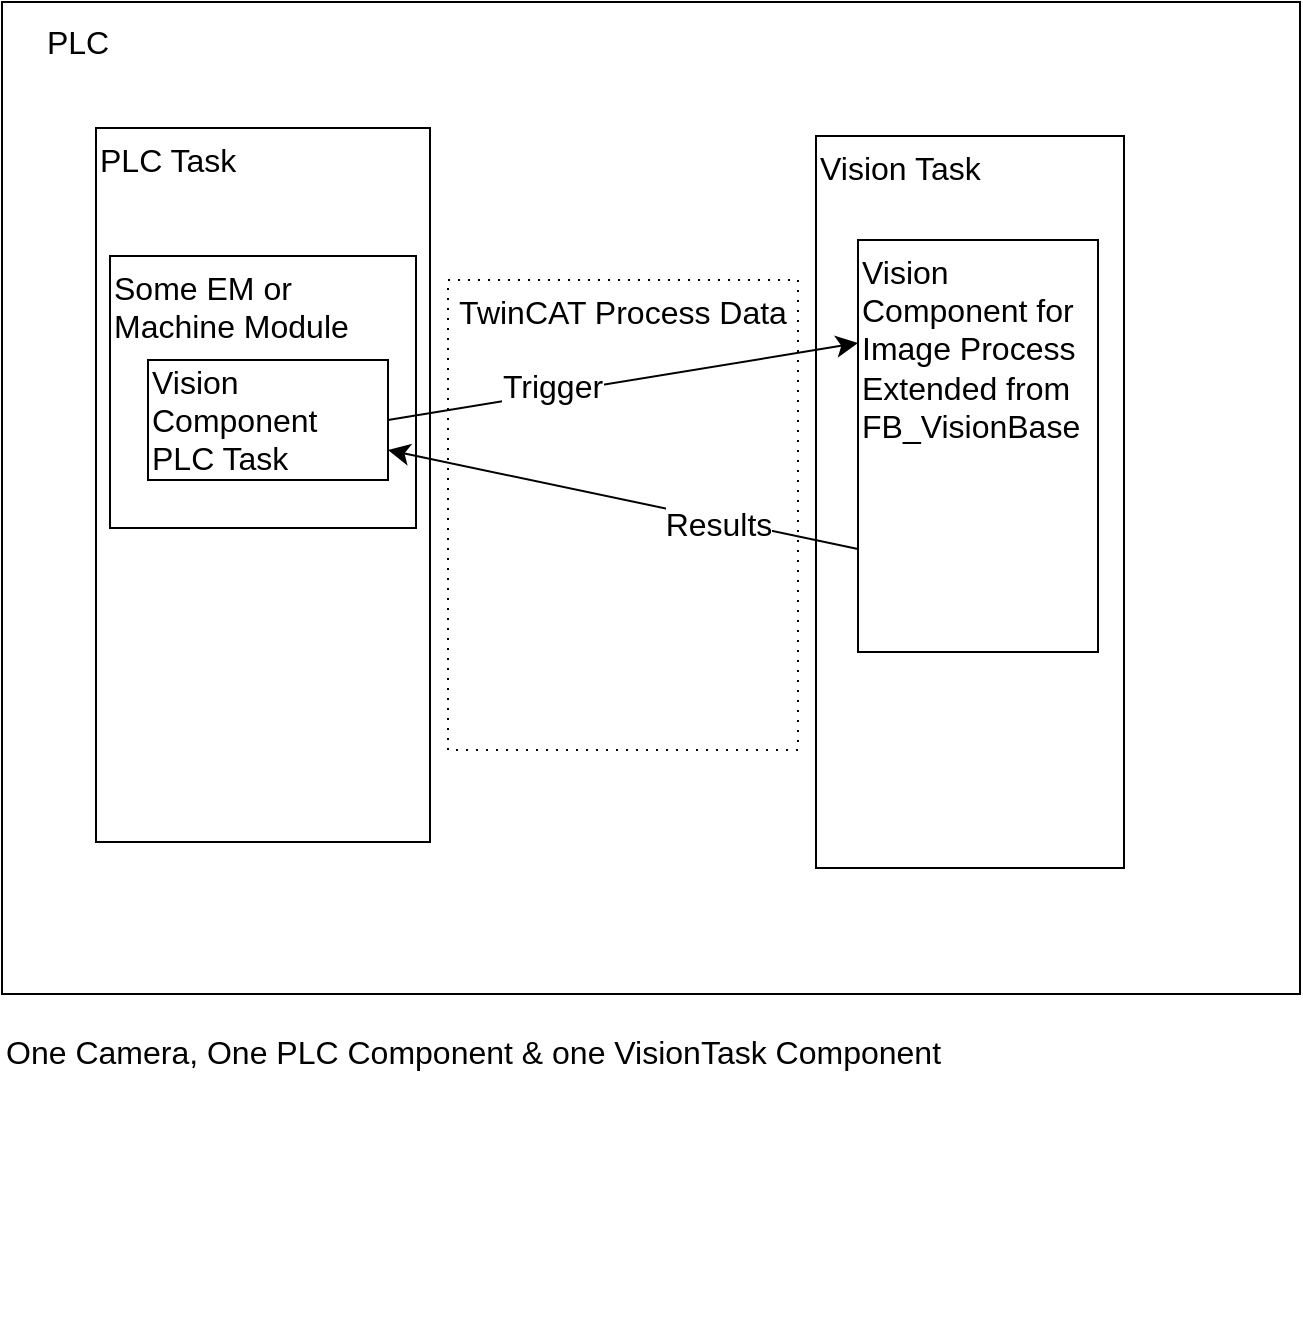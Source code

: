 <mxfile version="21.6.5" type="device" pages="3">
  <diagram name="Page-1" id="G1h-hna9NTbcmUlU7BuT">
    <mxGraphModel dx="1818" dy="1397" grid="0" gridSize="10" guides="1" tooltips="1" connect="1" arrows="1" fold="1" page="0" pageScale="1" pageWidth="1100" pageHeight="850" math="0" shadow="0">
      <root>
        <mxCell id="0" />
        <mxCell id="1" parent="0" />
        <mxCell id="3M7Ev9A3lRglvP-CGK-n-1" value="" style="rounded=0;whiteSpace=wrap;html=1;fontSize=16;" parent="1" vertex="1">
          <mxGeometry x="-387" y="-125" width="649" height="496" as="geometry" />
        </mxCell>
        <mxCell id="3M7Ev9A3lRglvP-CGK-n-13" value="TwinCAT Process Data" style="rounded=0;whiteSpace=wrap;html=1;fontSize=16;verticalAlign=top;dashed=1;dashPattern=1 4;" parent="1" vertex="1">
          <mxGeometry x="-164" y="14" width="175" height="235" as="geometry" />
        </mxCell>
        <mxCell id="3M7Ev9A3lRglvP-CGK-n-2" value="PLC" style="text;html=1;strokeColor=none;fillColor=none;align=center;verticalAlign=middle;whiteSpace=wrap;rounded=0;fontSize=16;" parent="1" vertex="1">
          <mxGeometry x="-379" y="-120" width="60" height="30" as="geometry" />
        </mxCell>
        <mxCell id="3M7Ev9A3lRglvP-CGK-n-3" value="PLC Task" style="rounded=0;whiteSpace=wrap;html=1;fontSize=16;align=left;verticalAlign=top;" parent="1" vertex="1">
          <mxGeometry x="-340" y="-62" width="167" height="357" as="geometry" />
        </mxCell>
        <mxCell id="3M7Ev9A3lRglvP-CGK-n-4" value="Vision Task" style="rounded=0;whiteSpace=wrap;html=1;fontSize=16;align=left;verticalAlign=top;" parent="1" vertex="1">
          <mxGeometry x="20" y="-58" width="154" height="366" as="geometry" />
        </mxCell>
        <mxCell id="3M7Ev9A3lRglvP-CGK-n-6" value="Vision Component for&amp;nbsp; Image Process Extended from FB_VisionBase" style="rounded=0;whiteSpace=wrap;html=1;fontSize=16;verticalAlign=top;align=left;" parent="1" vertex="1">
          <mxGeometry x="41" y="-6" width="120" height="206" as="geometry" />
        </mxCell>
        <mxCell id="3M7Ev9A3lRglvP-CGK-n-11" value="Some EM or Machine Module" style="rounded=0;whiteSpace=wrap;html=1;fontSize=16;align=left;verticalAlign=top;" parent="1" vertex="1">
          <mxGeometry x="-333" y="2" width="153" height="136" as="geometry" />
        </mxCell>
        <mxCell id="3M7Ev9A3lRglvP-CGK-n-5" value="Vision Component PLC Task" style="rounded=0;whiteSpace=wrap;html=1;fontSize=16;align=left;" parent="1" vertex="1">
          <mxGeometry x="-314" y="54" width="120" height="60" as="geometry" />
        </mxCell>
        <mxCell id="3M7Ev9A3lRglvP-CGK-n-7" value="" style="endArrow=classic;html=1;rounded=0;fontSize=12;startSize=8;endSize=8;curved=1;entryX=0;entryY=0.25;entryDx=0;entryDy=0;exitX=1;exitY=0.5;exitDx=0;exitDy=0;" parent="1" source="3M7Ev9A3lRglvP-CGK-n-5" target="3M7Ev9A3lRglvP-CGK-n-6" edge="1">
          <mxGeometry width="50" height="50" relative="1" as="geometry">
            <mxPoint x="-194" y="161" as="sourcePoint" />
            <mxPoint x="-144" y="111" as="targetPoint" />
          </mxGeometry>
        </mxCell>
        <mxCell id="3M7Ev9A3lRglvP-CGK-n-8" value="Trigger" style="edgeLabel;html=1;align=center;verticalAlign=middle;resizable=0;points=[];fontSize=16;" parent="3M7Ev9A3lRglvP-CGK-n-7" vertex="1" connectable="0">
          <mxGeometry x="-0.303" y="4" relative="1" as="geometry">
            <mxPoint as="offset" />
          </mxGeometry>
        </mxCell>
        <mxCell id="3M7Ev9A3lRglvP-CGK-n-9" value="" style="endArrow=classic;html=1;rounded=0;fontSize=12;startSize=8;endSize=8;curved=1;entryX=1;entryY=0.75;entryDx=0;entryDy=0;exitX=0;exitY=0.75;exitDx=0;exitDy=0;" parent="1" source="3M7Ev9A3lRglvP-CGK-n-6" target="3M7Ev9A3lRglvP-CGK-n-5" edge="1">
          <mxGeometry width="50" height="50" relative="1" as="geometry">
            <mxPoint x="-120" y="186" as="sourcePoint" />
            <mxPoint x="-70" y="136" as="targetPoint" />
          </mxGeometry>
        </mxCell>
        <mxCell id="3M7Ev9A3lRglvP-CGK-n-10" value="Results" style="edgeLabel;html=1;align=center;verticalAlign=middle;resizable=0;points=[];fontSize=16;" parent="3M7Ev9A3lRglvP-CGK-n-9" vertex="1" connectable="0">
          <mxGeometry x="-0.409" y="2" relative="1" as="geometry">
            <mxPoint as="offset" />
          </mxGeometry>
        </mxCell>
        <mxCell id="OXF6YxTENA27pm0VMFSe-1" value="One Camera, One PLC Component &amp;amp; one VisionTask Component" style="text;html=1;strokeColor=none;fillColor=none;align=left;verticalAlign=top;whiteSpace=wrap;rounded=0;fontSize=16;" vertex="1" parent="1">
          <mxGeometry x="-387" y="384" width="648" height="152" as="geometry" />
        </mxCell>
      </root>
    </mxGraphModel>
  </diagram>
  <diagram id="smTE3Ryfd20SON-I22SQ" name="Page-2">
    <mxGraphModel dx="1818" dy="1397" grid="0" gridSize="10" guides="1" tooltips="1" connect="1" arrows="1" fold="1" page="0" pageScale="1" pageWidth="1100" pageHeight="850" math="0" shadow="0">
      <root>
        <mxCell id="0" />
        <mxCell id="1" parent="0" />
        <mxCell id="oglh7Q0ibeI7e2zwoUav-1" value="" style="rounded=0;whiteSpace=wrap;html=1;fontSize=16;" vertex="1" parent="1">
          <mxGeometry x="-377" y="-115" width="615" height="739" as="geometry" />
        </mxCell>
        <mxCell id="oglh7Q0ibeI7e2zwoUav-4" value="PLC Task" style="rounded=0;whiteSpace=wrap;html=1;fontSize=16;align=left;verticalAlign=top;" vertex="1" parent="1">
          <mxGeometry x="-330" y="-52" width="167" height="587" as="geometry" />
        </mxCell>
        <mxCell id="KF7a9DWUhPTQ8zXakweV-1" value="" style="rounded=0;whiteSpace=wrap;html=1;fontSize=16;align=left;verticalAlign=top;" vertex="1" parent="1">
          <mxGeometry x="-323" y="277" width="153" height="176" as="geometry" />
        </mxCell>
        <mxCell id="oglh7Q0ibeI7e2zwoUav-2" value="TwinCAT Process Data" style="rounded=0;whiteSpace=wrap;html=1;fontSize=16;verticalAlign=top;dashed=1;dashPattern=1 4;" vertex="1" parent="1">
          <mxGeometry x="-154" y="24" width="175" height="142" as="geometry" />
        </mxCell>
        <mxCell id="oglh7Q0ibeI7e2zwoUav-3" value="PLC" style="text;html=1;strokeColor=none;fillColor=none;align=center;verticalAlign=middle;whiteSpace=wrap;rounded=0;fontSize=16;" vertex="1" parent="1">
          <mxGeometry x="-369" y="-110" width="60" height="30" as="geometry" />
        </mxCell>
        <mxCell id="oglh7Q0ibeI7e2zwoUav-5" value="Vision Task" style="rounded=0;whiteSpace=wrap;html=1;fontSize=16;align=left;verticalAlign=top;" vertex="1" parent="1">
          <mxGeometry x="30" y="-48" width="154" height="266" as="geometry" />
        </mxCell>
        <mxCell id="oglh7Q0ibeI7e2zwoUav-6" value="Vision Component for&amp;nbsp; Image Process Extended from FB_VisionBase" style="rounded=0;whiteSpace=wrap;html=1;fontSize=16;verticalAlign=top;align=left;" vertex="1" parent="1">
          <mxGeometry x="51" y="4" width="120" height="184" as="geometry" />
        </mxCell>
        <mxCell id="oglh7Q0ibeI7e2zwoUav-7" value="Some EM or Machine Module" style="rounded=0;whiteSpace=wrap;html=1;fontSize=16;align=left;verticalAlign=top;" vertex="1" parent="1">
          <mxGeometry x="-323" y="12" width="153" height="176" as="geometry" />
        </mxCell>
        <mxCell id="oglh7Q0ibeI7e2zwoUav-8" value="Vision Component PLC Task" style="rounded=0;whiteSpace=wrap;html=1;fontSize=16;align=left;" vertex="1" parent="1">
          <mxGeometry x="-304" y="64" width="120" height="60" as="geometry" />
        </mxCell>
        <mxCell id="oglh7Q0ibeI7e2zwoUav-9" value="" style="endArrow=classic;html=1;rounded=0;fontSize=12;startSize=8;endSize=8;curved=1;entryX=0;entryY=0.25;entryDx=0;entryDy=0;exitX=1;exitY=0.5;exitDx=0;exitDy=0;" edge="1" parent="1" source="oglh7Q0ibeI7e2zwoUav-8" target="oglh7Q0ibeI7e2zwoUav-6">
          <mxGeometry width="50" height="50" relative="1" as="geometry">
            <mxPoint x="-184" y="171" as="sourcePoint" />
            <mxPoint x="-134" y="121" as="targetPoint" />
          </mxGeometry>
        </mxCell>
        <mxCell id="oglh7Q0ibeI7e2zwoUav-10" value="Trigger" style="edgeLabel;html=1;align=center;verticalAlign=middle;resizable=0;points=[];fontSize=16;" vertex="1" connectable="0" parent="oglh7Q0ibeI7e2zwoUav-9">
          <mxGeometry x="-0.303" y="4" relative="1" as="geometry">
            <mxPoint as="offset" />
          </mxGeometry>
        </mxCell>
        <mxCell id="oglh7Q0ibeI7e2zwoUav-11" value="" style="endArrow=classic;html=1;rounded=0;fontSize=12;startSize=8;endSize=8;curved=1;entryX=1;entryY=0.75;entryDx=0;entryDy=0;exitX=0;exitY=0.75;exitDx=0;exitDy=0;" edge="1" parent="1" source="oglh7Q0ibeI7e2zwoUav-6" target="oglh7Q0ibeI7e2zwoUav-8">
          <mxGeometry width="50" height="50" relative="1" as="geometry">
            <mxPoint x="-110" y="196" as="sourcePoint" />
            <mxPoint x="-60" y="146" as="targetPoint" />
          </mxGeometry>
        </mxCell>
        <mxCell id="oglh7Q0ibeI7e2zwoUav-12" value="Results" style="edgeLabel;html=1;align=center;verticalAlign=middle;resizable=0;points=[];fontSize=16;" vertex="1" connectable="0" parent="oglh7Q0ibeI7e2zwoUav-11">
          <mxGeometry x="-0.409" y="2" relative="1" as="geometry">
            <mxPoint as="offset" />
          </mxGeometry>
        </mxCell>
        <mxCell id="oglh7Q0ibeI7e2zwoUav-15" style="edgeStyle=none;curved=1;rounded=0;orthogonalLoop=1;jettySize=auto;html=1;exitX=0.5;exitY=1;exitDx=0;exitDy=0;fontSize=12;startSize=8;endSize=8;" edge="1" parent="1" source="oglh7Q0ibeI7e2zwoUav-2" target="oglh7Q0ibeI7e2zwoUav-2">
          <mxGeometry relative="1" as="geometry" />
        </mxCell>
        <mxCell id="oglh7Q0ibeI7e2zwoUav-16" value="Vision Task 2" style="rounded=0;whiteSpace=wrap;html=1;fontSize=16;align=left;verticalAlign=top;" vertex="1" parent="1">
          <mxGeometry x="30" y="238" width="154" height="266" as="geometry" />
        </mxCell>
        <mxCell id="oglh7Q0ibeI7e2zwoUav-17" value="Vision Component for&amp;nbsp; Image Process Extended from FB_VisionBase" style="rounded=0;whiteSpace=wrap;html=1;fontSize=16;verticalAlign=top;align=left;" vertex="1" parent="1">
          <mxGeometry x="51" y="290" width="120" height="184" as="geometry" />
        </mxCell>
        <mxCell id="oglh7Q0ibeI7e2zwoUav-18" value="TwinCAT Process Data" style="rounded=0;whiteSpace=wrap;html=1;fontSize=16;verticalAlign=top;dashed=1;dashPattern=1 4;" vertex="1" parent="1">
          <mxGeometry x="-154" y="292" width="175" height="142" as="geometry" />
        </mxCell>
        <mxCell id="oglh7Q0ibeI7e2zwoUav-19" value="" style="endArrow=classic;html=1;rounded=0;fontSize=12;startSize=8;endSize=8;curved=1;entryX=0;entryY=0.25;entryDx=0;entryDy=0;exitX=1;exitY=0.5;exitDx=0;exitDy=0;" edge="1" parent="1">
          <mxGeometry width="50" height="50" relative="1" as="geometry">
            <mxPoint x="-184" y="362" as="sourcePoint" />
            <mxPoint x="51" y="318" as="targetPoint" />
          </mxGeometry>
        </mxCell>
        <mxCell id="oglh7Q0ibeI7e2zwoUav-20" value="Trigger" style="edgeLabel;html=1;align=center;verticalAlign=middle;resizable=0;points=[];fontSize=16;" vertex="1" connectable="0" parent="oglh7Q0ibeI7e2zwoUav-19">
          <mxGeometry x="-0.303" y="4" relative="1" as="geometry">
            <mxPoint as="offset" />
          </mxGeometry>
        </mxCell>
        <mxCell id="oglh7Q0ibeI7e2zwoUav-21" value="" style="endArrow=classic;html=1;rounded=0;fontSize=12;startSize=8;endSize=8;curved=1;entryX=1;entryY=0.75;entryDx=0;entryDy=0;exitX=0;exitY=0.75;exitDx=0;exitDy=0;" edge="1" parent="1">
          <mxGeometry width="50" height="50" relative="1" as="geometry">
            <mxPoint x="51" y="410" as="sourcePoint" />
            <mxPoint x="-184" y="377" as="targetPoint" />
          </mxGeometry>
        </mxCell>
        <mxCell id="oglh7Q0ibeI7e2zwoUav-22" value="Results" style="edgeLabel;html=1;align=center;verticalAlign=middle;resizable=0;points=[];fontSize=16;" vertex="1" connectable="0" parent="oglh7Q0ibeI7e2zwoUav-21">
          <mxGeometry x="-0.409" y="2" relative="1" as="geometry">
            <mxPoint as="offset" />
          </mxGeometry>
        </mxCell>
        <mxCell id="oglh7Q0ibeI7e2zwoUav-23" style="edgeStyle=none;curved=1;rounded=0;orthogonalLoop=1;jettySize=auto;html=1;exitX=0.5;exitY=1;exitDx=0;exitDy=0;fontSize=12;startSize=8;endSize=8;" edge="1" parent="1" source="oglh7Q0ibeI7e2zwoUav-18" target="oglh7Q0ibeI7e2zwoUav-18">
          <mxGeometry relative="1" as="geometry" />
        </mxCell>
        <mxCell id="oglh7Q0ibeI7e2zwoUav-24" value="Vision Component PLC Task" style="rounded=0;whiteSpace=wrap;html=1;fontSize=16;align=left;" vertex="1" parent="1">
          <mxGeometry x="-304" y="345" width="120" height="60" as="geometry" />
        </mxCell>
        <mxCell id="O-pSI3zKJ3zeyOcXx3Hx-1" value="Two Cameras, Two PLC, Two Vision Tasks.&amp;nbsp; Two Vision camera component.&amp;nbsp; Images done at same time" style="text;html=1;strokeColor=none;fillColor=none;align=left;verticalAlign=top;whiteSpace=wrap;rounded=0;fontSize=16;" vertex="1" parent="1">
          <mxGeometry x="-387" y="619" width="648" height="152" as="geometry" />
        </mxCell>
      </root>
    </mxGraphModel>
  </diagram>
  <diagram id="_L5ipHQ7DcIYwNtsypD1" name="Page-3">
    <mxGraphModel dx="1818" dy="1397" grid="0" gridSize="10" guides="1" tooltips="1" connect="1" arrows="1" fold="1" page="0" pageScale="1" pageWidth="1100" pageHeight="850" math="0" shadow="0">
      <root>
        <mxCell id="0" />
        <mxCell id="1" parent="0" />
        <mxCell id="Evx5I12jvzQqJ53dK1_B-1" value="" style="rounded=0;whiteSpace=wrap;html=1;fontSize=16;" vertex="1" parent="1">
          <mxGeometry x="-387" y="-125" width="649" height="739" as="geometry" />
        </mxCell>
        <mxCell id="Evx5I12jvzQqJ53dK1_B-2" value="TwinCAT Process Data" style="rounded=0;whiteSpace=wrap;html=1;fontSize=16;verticalAlign=top;dashed=1;dashPattern=1 4;" vertex="1" parent="1">
          <mxGeometry x="-164" y="14" width="175" height="127" as="geometry" />
        </mxCell>
        <mxCell id="Evx5I12jvzQqJ53dK1_B-3" value="PLC" style="text;html=1;strokeColor=none;fillColor=none;align=center;verticalAlign=middle;whiteSpace=wrap;rounded=0;fontSize=16;" vertex="1" parent="1">
          <mxGeometry x="-379" y="-120" width="60" height="30" as="geometry" />
        </mxCell>
        <mxCell id="Evx5I12jvzQqJ53dK1_B-4" value="PLC Task" style="rounded=0;whiteSpace=wrap;html=1;fontSize=16;align=left;verticalAlign=top;" vertex="1" parent="1">
          <mxGeometry x="-340" y="-62" width="167" height="587" as="geometry" />
        </mxCell>
        <mxCell id="Evx5I12jvzQqJ53dK1_B-5" value="Vision Task" style="rounded=0;whiteSpace=wrap;html=1;fontSize=16;align=left;verticalAlign=top;" vertex="1" parent="1">
          <mxGeometry x="20" y="-58" width="154" height="587" as="geometry" />
        </mxCell>
        <mxCell id="Evx5I12jvzQqJ53dK1_B-6" value="Vision Component for&amp;nbsp; Image Process Extended from FB_VisionBase" style="rounded=0;whiteSpace=wrap;html=1;fontSize=16;verticalAlign=top;align=left;" vertex="1" parent="1">
          <mxGeometry x="41" y="-6" width="120" height="164" as="geometry" />
        </mxCell>
        <mxCell id="Evx5I12jvzQqJ53dK1_B-7" value="Some EM or Machine Module" style="rounded=0;whiteSpace=wrap;html=1;fontSize=16;align=left;verticalAlign=top;" vertex="1" parent="1">
          <mxGeometry x="-333" y="2" width="153" height="171" as="geometry" />
        </mxCell>
        <mxCell id="Evx5I12jvzQqJ53dK1_B-8" value="Vision Component PLC Task" style="rounded=0;whiteSpace=wrap;html=1;fontSize=16;align=left;" vertex="1" parent="1">
          <mxGeometry x="-314" y="54" width="120" height="91" as="geometry" />
        </mxCell>
        <mxCell id="Evx5I12jvzQqJ53dK1_B-9" value="" style="endArrow=classic;html=1;rounded=0;fontSize=12;startSize=8;endSize=8;curved=1;entryX=0;entryY=0.25;entryDx=0;entryDy=0;exitX=1;exitY=0.25;exitDx=0;exitDy=0;" edge="1" parent="1" source="Evx5I12jvzQqJ53dK1_B-8" target="Evx5I12jvzQqJ53dK1_B-6">
          <mxGeometry width="50" height="50" relative="1" as="geometry">
            <mxPoint x="-194" y="161" as="sourcePoint" />
            <mxPoint x="-144" y="111" as="targetPoint" />
          </mxGeometry>
        </mxCell>
        <mxCell id="Evx5I12jvzQqJ53dK1_B-10" value="Trigger" style="edgeLabel;html=1;align=center;verticalAlign=middle;resizable=0;points=[];fontSize=16;" vertex="1" connectable="0" parent="Evx5I12jvzQqJ53dK1_B-9">
          <mxGeometry x="-0.303" y="4" relative="1" as="geometry">
            <mxPoint as="offset" />
          </mxGeometry>
        </mxCell>
        <mxCell id="Evx5I12jvzQqJ53dK1_B-11" value="" style="endArrow=classic;html=1;rounded=0;fontSize=12;startSize=8;endSize=8;curved=1;exitX=0;exitY=0.75;exitDx=0;exitDy=0;entryX=1;entryY=0.25;entryDx=0;entryDy=0;" edge="1" parent="1" source="Evx5I12jvzQqJ53dK1_B-6" target="Evx5I12jvzQqJ53dK1_B-8">
          <mxGeometry width="50" height="50" relative="1" as="geometry">
            <mxPoint x="-120" y="186" as="sourcePoint" />
            <mxPoint x="-194" y="237" as="targetPoint" />
          </mxGeometry>
        </mxCell>
        <mxCell id="Evx5I12jvzQqJ53dK1_B-12" value="Results" style="edgeLabel;html=1;align=center;verticalAlign=middle;resizable=0;points=[];fontSize=16;" vertex="1" connectable="0" parent="Evx5I12jvzQqJ53dK1_B-11">
          <mxGeometry x="-0.409" y="2" relative="1" as="geometry">
            <mxPoint as="offset" />
          </mxGeometry>
        </mxCell>
        <mxCell id="KIRn7FTJk03GAVCxjO8H-1" value="Two Cameras, One PLC component, Two Vision Components, One Vision Task.&lt;br&gt;PLC to rotate taking pictures for each one" style="text;html=1;strokeColor=none;fillColor=none;align=left;verticalAlign=top;whiteSpace=wrap;rounded=0;fontSize=16;" vertex="1" parent="1">
          <mxGeometry x="-387" y="619" width="648" height="152" as="geometry" />
        </mxCell>
        <mxCell id="wYohLuTYjvE8Quk6unQq-1" value="&lt;br&gt;" style="rounded=0;whiteSpace=wrap;html=1;fontSize=16;align=left;verticalAlign=top;" vertex="1" parent="1">
          <mxGeometry x="-333" y="224" width="153" height="176" as="geometry" />
        </mxCell>
        <mxCell id="wYohLuTYjvE8Quk6unQq-3" value="Vision Component for&amp;nbsp; Image Process Extended from FB_VisionBase" style="rounded=0;whiteSpace=wrap;html=1;fontSize=16;verticalAlign=top;align=left;" vertex="1" parent="1">
          <mxGeometry x="41" y="237" width="120" height="184" as="geometry" />
        </mxCell>
        <mxCell id="wYohLuTYjvE8Quk6unQq-4" value="TwinCAT Process Data" style="rounded=0;whiteSpace=wrap;html=1;fontSize=16;verticalAlign=top;dashed=1;dashPattern=1 4;" vertex="1" parent="1">
          <mxGeometry x="-164" y="239" width="175" height="142" as="geometry" />
        </mxCell>
        <mxCell id="wYohLuTYjvE8Quk6unQq-5" value="" style="endArrow=classic;html=1;rounded=0;fontSize=12;startSize=8;endSize=8;curved=1;entryX=0;entryY=0.25;entryDx=0;entryDy=0;exitX=1;exitY=0.5;exitDx=0;exitDy=0;" edge="1" parent="1">
          <mxGeometry width="50" height="50" relative="1" as="geometry">
            <mxPoint x="-194" y="309" as="sourcePoint" />
            <mxPoint x="41" y="265" as="targetPoint" />
          </mxGeometry>
        </mxCell>
        <mxCell id="wYohLuTYjvE8Quk6unQq-6" value="Trigger" style="edgeLabel;html=1;align=center;verticalAlign=middle;resizable=0;points=[];fontSize=16;" vertex="1" connectable="0" parent="wYohLuTYjvE8Quk6unQq-5">
          <mxGeometry x="-0.303" y="4" relative="1" as="geometry">
            <mxPoint as="offset" />
          </mxGeometry>
        </mxCell>
        <mxCell id="wYohLuTYjvE8Quk6unQq-7" value="" style="endArrow=classic;html=1;rounded=0;fontSize=12;startSize=8;endSize=8;curved=1;entryX=1;entryY=0.75;entryDx=0;entryDy=0;exitX=0;exitY=0.75;exitDx=0;exitDy=0;" edge="1" parent="1">
          <mxGeometry width="50" height="50" relative="1" as="geometry">
            <mxPoint x="41" y="357" as="sourcePoint" />
            <mxPoint x="-194" y="324" as="targetPoint" />
          </mxGeometry>
        </mxCell>
        <mxCell id="wYohLuTYjvE8Quk6unQq-8" value="Results" style="edgeLabel;html=1;align=center;verticalAlign=middle;resizable=0;points=[];fontSize=16;" vertex="1" connectable="0" parent="wYohLuTYjvE8Quk6unQq-7">
          <mxGeometry x="-0.409" y="2" relative="1" as="geometry">
            <mxPoint as="offset" />
          </mxGeometry>
        </mxCell>
        <mxCell id="wYohLuTYjvE8Quk6unQq-9" style="edgeStyle=none;curved=1;rounded=0;orthogonalLoop=1;jettySize=auto;html=1;exitX=0.5;exitY=1;exitDx=0;exitDy=0;fontSize=12;startSize=8;endSize=8;" edge="1" parent="1" source="wYohLuTYjvE8Quk6unQq-4" target="wYohLuTYjvE8Quk6unQq-4">
          <mxGeometry relative="1" as="geometry" />
        </mxCell>
        <mxCell id="wYohLuTYjvE8Quk6unQq-10" value="Vision Component PLC Task" style="rounded=0;whiteSpace=wrap;html=1;fontSize=16;align=left;" vertex="1" parent="1">
          <mxGeometry x="-314" y="292" width="120" height="60" as="geometry" />
        </mxCell>
      </root>
    </mxGraphModel>
  </diagram>
</mxfile>
